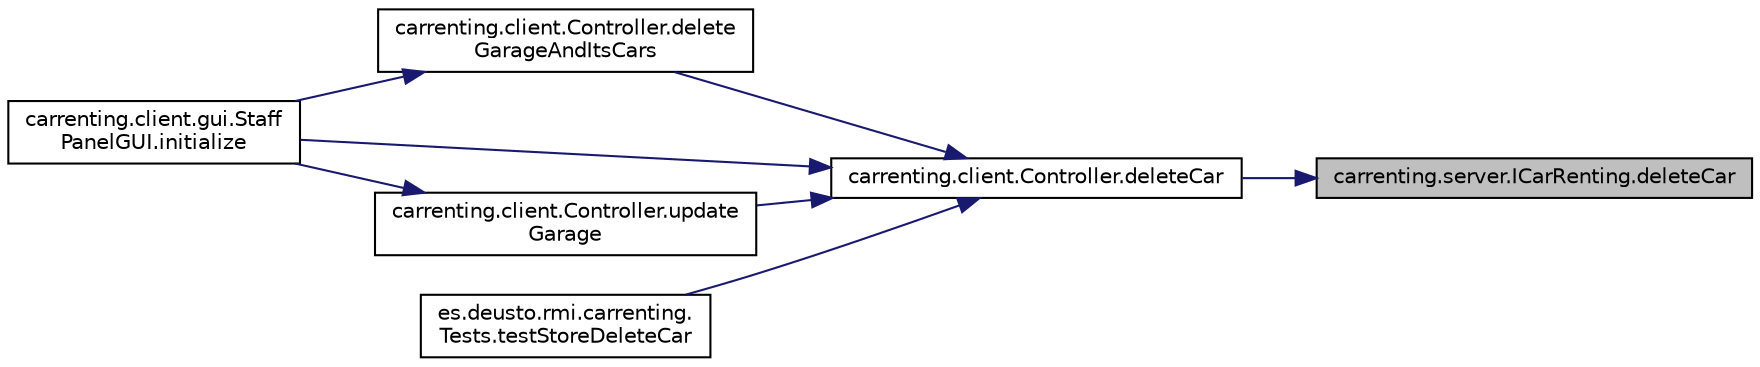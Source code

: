 digraph "carrenting.server.ICarRenting.deleteCar"
{
 // LATEX_PDF_SIZE
  edge [fontname="Helvetica",fontsize="10",labelfontname="Helvetica",labelfontsize="10"];
  node [fontname="Helvetica",fontsize="10",shape=record];
  rankdir="RL";
  Node1 [label="carrenting.server.ICarRenting.deleteCar",height=0.2,width=0.4,color="black", fillcolor="grey75", style="filled", fontcolor="black",tooltip=" "];
  Node1 -> Node2 [dir="back",color="midnightblue",fontsize="10",style="solid",fontname="Helvetica"];
  Node2 [label="carrenting.client.Controller.deleteCar",height=0.2,width=0.4,color="black", fillcolor="white", style="filled",URL="$classcarrenting_1_1client_1_1_controller.html#acd2c7f2a6a74dd480004505b53d3a42e",tooltip=" "];
  Node2 -> Node3 [dir="back",color="midnightblue",fontsize="10",style="solid",fontname="Helvetica"];
  Node3 [label="carrenting.client.Controller.delete\lGarageAndItsCars",height=0.2,width=0.4,color="black", fillcolor="white", style="filled",URL="$classcarrenting_1_1client_1_1_controller.html#a8ab0dbe50a7131d88767853d40886943",tooltip=" "];
  Node3 -> Node4 [dir="back",color="midnightblue",fontsize="10",style="solid",fontname="Helvetica"];
  Node4 [label="carrenting.client.gui.Staff\lPanelGUI.initialize",height=0.2,width=0.4,color="black", fillcolor="white", style="filled",URL="$classcarrenting_1_1client_1_1gui_1_1_staff_panel_g_u_i.html#aa2e22ff26b5539e2f2b4fdaf3e948802",tooltip=" "];
  Node2 -> Node5 [dir="back",color="midnightblue",fontsize="10",style="solid",fontname="Helvetica"];
  Node5 [label="carrenting.client.Controller.update\lGarage",height=0.2,width=0.4,color="black", fillcolor="white", style="filled",URL="$classcarrenting_1_1client_1_1_controller.html#a40569127cc047d411d09df3c16a87f28",tooltip=" "];
  Node5 -> Node4 [dir="back",color="midnightblue",fontsize="10",style="solid",fontname="Helvetica"];
  Node2 -> Node4 [dir="back",color="midnightblue",fontsize="10",style="solid",fontname="Helvetica"];
  Node2 -> Node6 [dir="back",color="midnightblue",fontsize="10",style="solid",fontname="Helvetica"];
  Node6 [label="es.deusto.rmi.carrenting.\lTests.testStoreDeleteCar",height=0.2,width=0.4,color="black", fillcolor="white", style="filled",URL="$classes_1_1deusto_1_1rmi_1_1carrenting_1_1_tests.html#af8829dcf722f17efca1d53345b5a049a",tooltip=" "];
}
